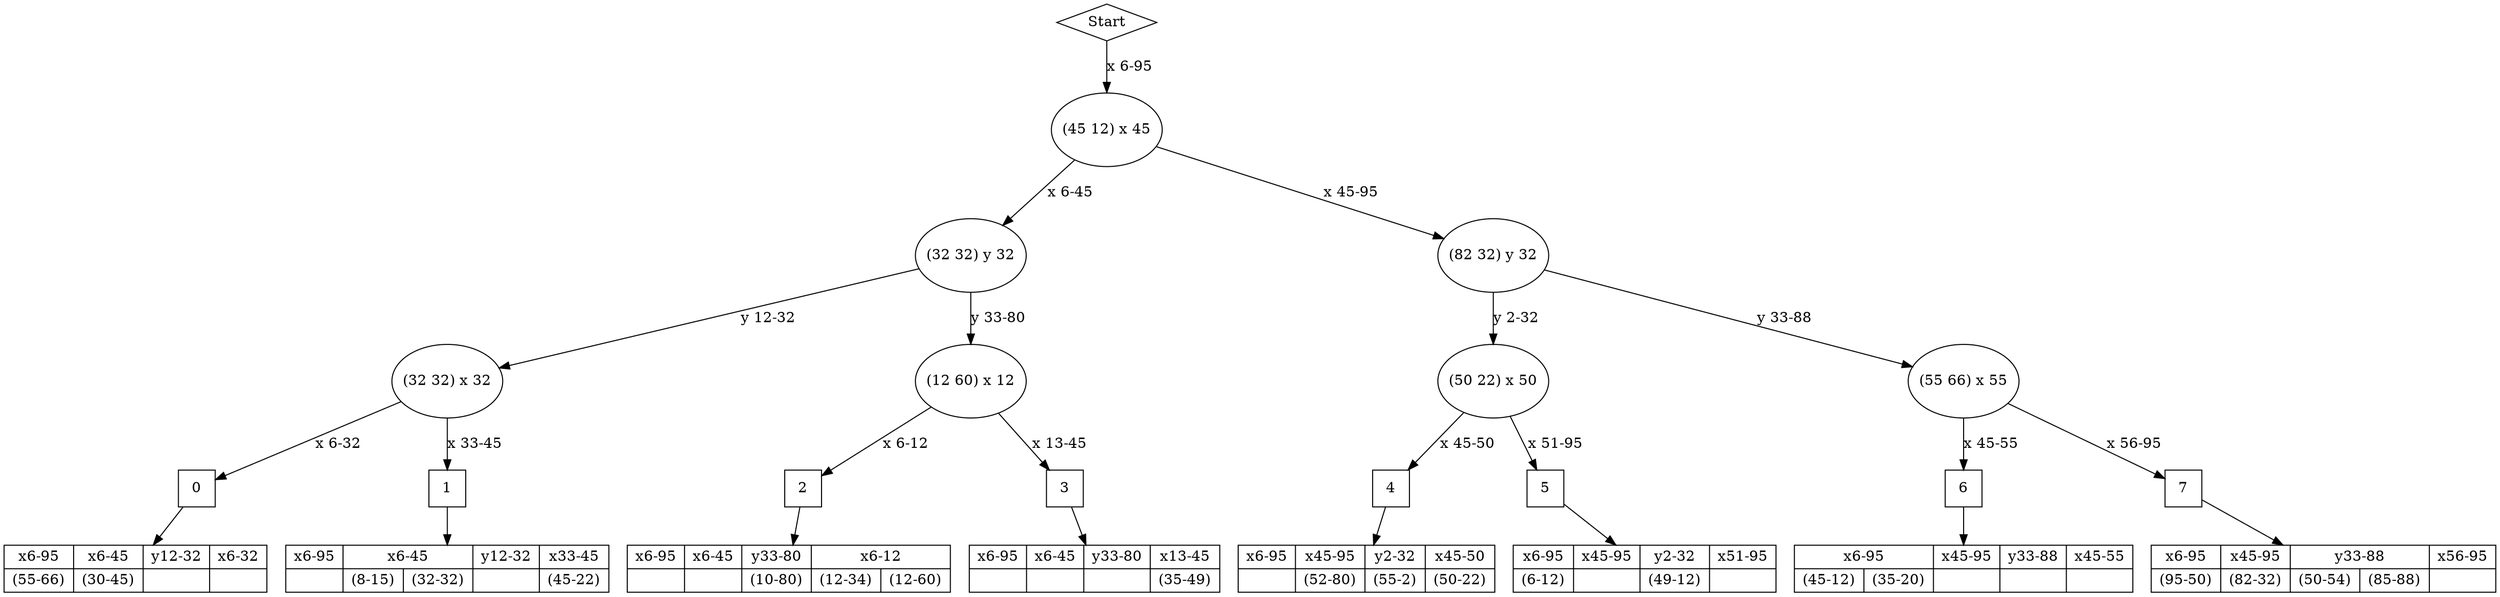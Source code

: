 digraph graphname{
ratio="fill";margin=0;
Node0 [shape=diamond label="Start"]
Node0 -> Node1 [label="x 6-95"]
Node1 [width=1 height=1 label ="(45 12) x 45"]
Node1 -> Node2 [label="x 6-45"]
Node2 [width=1 height=1 label ="(32 32) y 32"]
Node2 -> Node3 [label="y 12-32"]
Node3 [width=1 height=1 label ="(32 32) x 32"]
Node3 -> Node4 [label="x 6-32"]
Node4 [shape=rectangle width=0.5 height=0.5 label="0"]
struct17 [shape=record label=" {x6-95|{ (55-66)}}|{x6-45|{ (30-45)}}|{y12-32|{}}|{x6-32|{}}"]
Node4 -> struct17
Node3 -> Node5 [label="x 33-45"]
Node5 [shape=rectangle width=0.5 height=0.5 label="1"]
struct21 [shape=record label=" {x6-95|{}}|{x6-45|{ (8-15)|(32-32)}}|{y12-32|{}}|{x33-45|{ (45-22)}}"]
Node5 -> struct21
Node2 -> Node6 [label="y 33-80"]
Node6 [width=1 height=1 label ="(12 60) x 12"]
Node6 -> Node7 [label="x 6-12"]
Node7 [shape=rectangle width=0.5 height=0.5 label="2"]
struct29 [shape=record label=" {x6-95|{}}|{x6-45|{}}|{y33-80|{ (10-80)}}|{x6-12|{ (12-34)|(12-60)}}"]
Node7 -> struct29
Node6 -> Node8 [label="x 13-45"]
Node8 [shape=rectangle width=0.5 height=0.5 label="3"]
struct33 [shape=record label=" {x6-95|{}}|{x6-45|{}}|{y33-80|{}}|{x13-45|{ (35-49)}}"]
Node8 -> struct33
Node1 -> Node9 [label="x 45-95"]
Node9 [width=1 height=1 label ="(82 32) y 32"]
Node9 -> Node10 [label="y 2-32"]
Node10 [width=1 height=1 label ="(50 22) x 50"]
Node10 -> Node11 [label="x 45-50"]
Node11 [shape=rectangle width=0.5 height=0.5 label="4"]
struct45 [shape=record label=" {x6-95|{}}|{x45-95|{ (52-80)}}|{y2-32|{ (55-2)}}|{x45-50|{ (50-22)}}"]
Node11 -> struct45
Node10 -> Node12 [label="x 51-95"]
Node12 [shape=rectangle width=0.5 height=0.5 label="5"]
struct49 [shape=record label=" {x6-95|{ (6-12)}}|{x45-95|{}}|{y2-32|{ (49-12)}}|{x51-95|{}}"]
Node12 -> struct49
Node9 -> Node13 [label="y 33-88"]
Node13 [width=1 height=1 label ="(55 66) x 55"]
Node13 -> Node14 [label="x 45-55"]
Node14 [shape=rectangle width=0.5 height=0.5 label="6"]
struct57 [shape=record label=" {x6-95|{ (45-12)|(35-20)}}|{x45-95|{}}|{y33-88|{}}|{x45-55|{}}"]
Node14 -> struct57
Node13 -> Node15 [label="x 56-95"]
Node15 [shape=rectangle width=0.5 height=0.5 label="7"]
struct61 [shape=record label=" {x6-95|{ (95-50)}}|{x45-95|{ (82-32)}}|{y33-88|{ (50-54)|(85-88)}}|{x56-95|{}}"]
Node15 -> struct61
}
